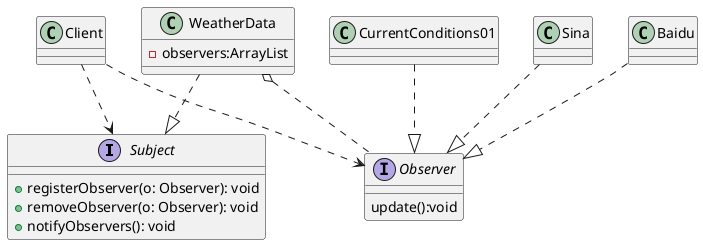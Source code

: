 @startuml

interface Subject
class WeatherData
interface Observer
class CurrentConditions01

CurrentConditions01 ..|> Observer
WeatherData ..|> Subject
WeatherData o.. Observer
Sina ..|> Observer
Baidu ..|> Observer

Client ..> Observer
Client ..> Subject

interface Subject {
    +registerObserver(o: Observer): void
    +removeObserver(o: Observer): void
    +notifyObservers(): void
}

interface Observer {
    update():void
}

class WeatherData {
    -observers:ArrayList
}

@enduml